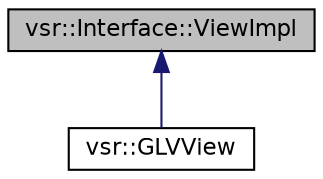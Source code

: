digraph G
{
  edge [fontname="Helvetica",fontsize="11",labelfontname="Helvetica",labelfontsize="11"];
  node [fontname="Helvetica",fontsize="11",shape=record];
  Node1 [label="vsr::Interface::ViewImpl",height=0.2,width=0.4,color="black", fillcolor="grey75", style="filled" fontcolor="black"];
  Node1 -> Node2 [dir="back",color="midnightblue",fontsize="11",style="solid",fontname="Helvetica"];
  Node2 [label="vsr::GLVView",height=0.2,width=0.4,color="black", fillcolor="white", style="filled",URL="$structvsr_1_1_g_l_v_view.html"];
}
